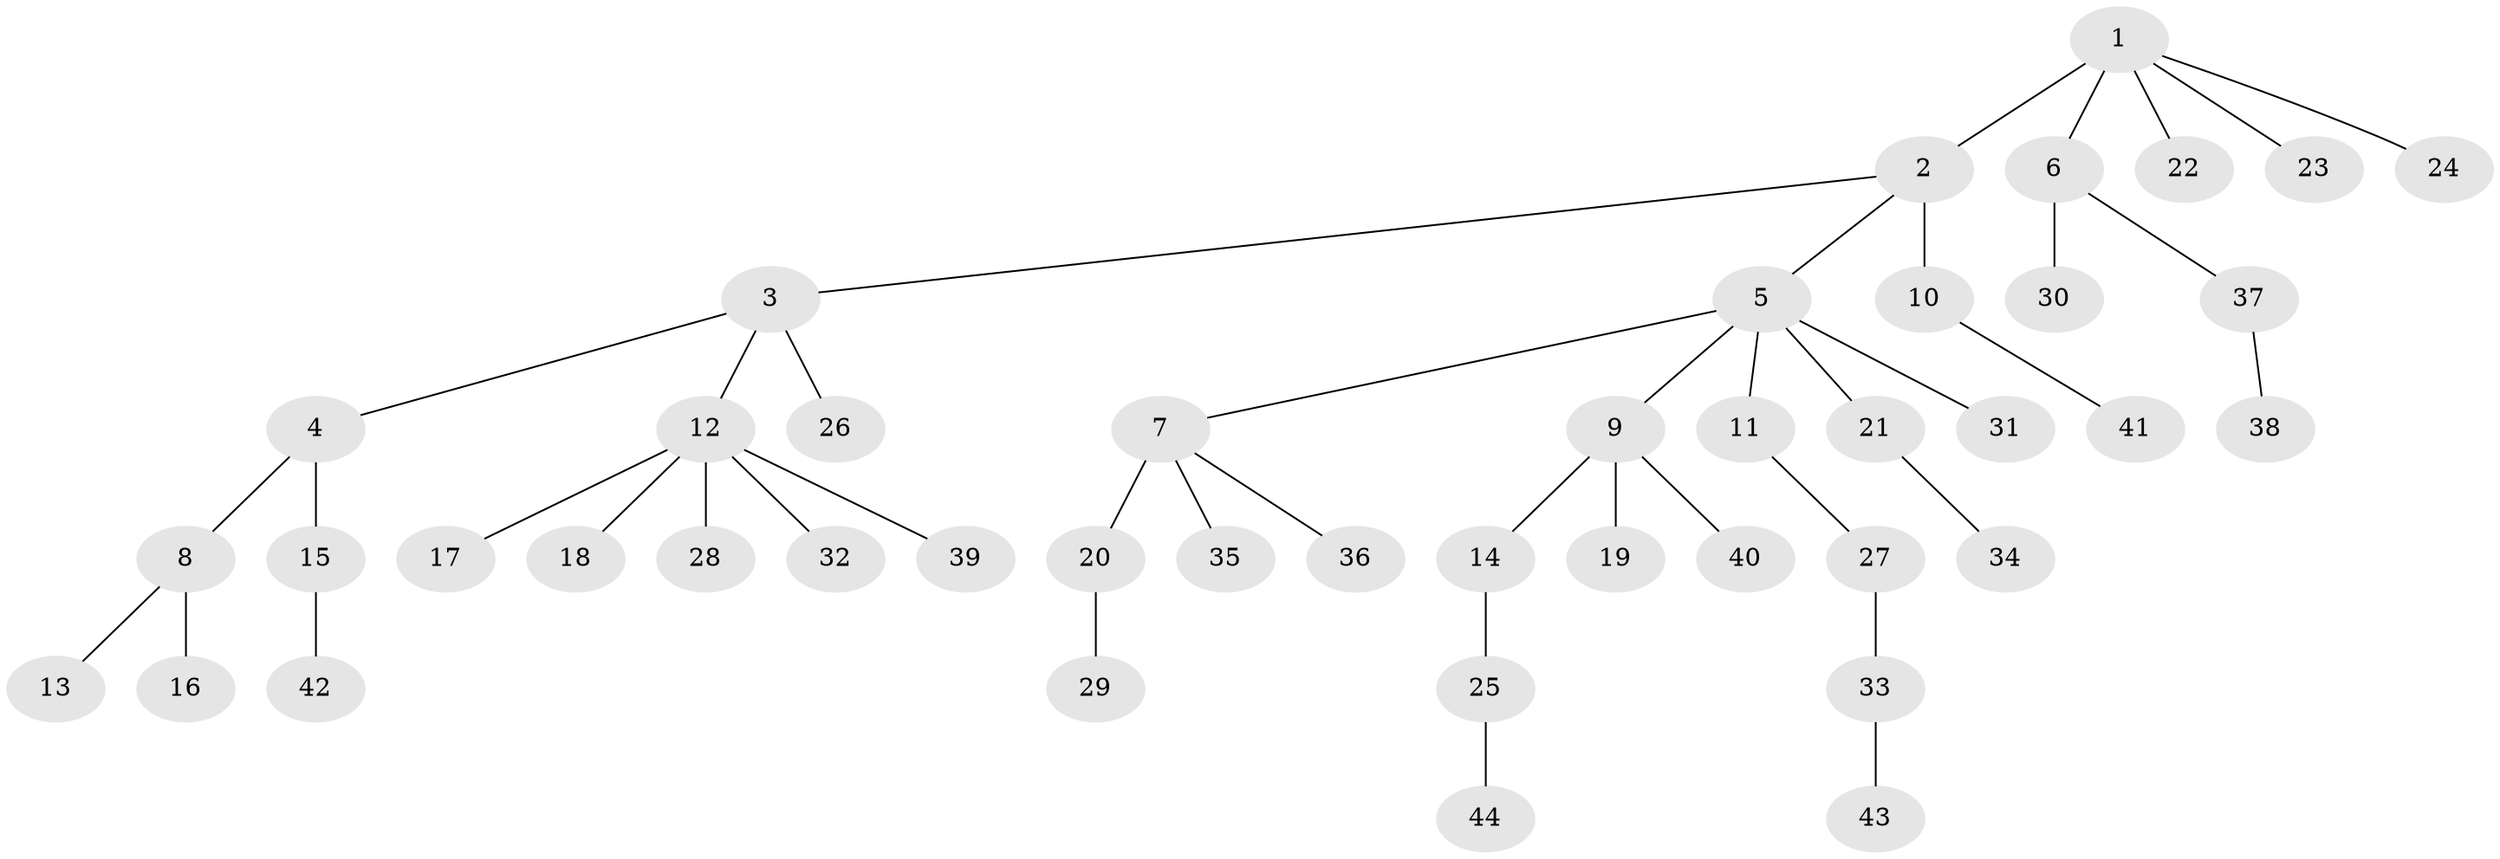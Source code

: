 // original degree distribution, {3: 0.15384615384615385, 6: 0.013986013986013986, 4: 0.055944055944055944, 5: 0.013986013986013986, 7: 0.006993006993006993, 2: 0.2937062937062937, 8: 0.006993006993006993, 1: 0.45454545454545453}
// Generated by graph-tools (version 1.1) at 2025/51/03/04/25 22:51:55]
// undirected, 44 vertices, 43 edges
graph export_dot {
  node [color=gray90,style=filled];
  1;
  2;
  3;
  4;
  5;
  6;
  7;
  8;
  9;
  10;
  11;
  12;
  13;
  14;
  15;
  16;
  17;
  18;
  19;
  20;
  21;
  22;
  23;
  24;
  25;
  26;
  27;
  28;
  29;
  30;
  31;
  32;
  33;
  34;
  35;
  36;
  37;
  38;
  39;
  40;
  41;
  42;
  43;
  44;
  1 -- 2 [weight=2.0];
  1 -- 6 [weight=1.0];
  1 -- 22 [weight=1.0];
  1 -- 23 [weight=1.0];
  1 -- 24 [weight=1.0];
  2 -- 3 [weight=1.0];
  2 -- 5 [weight=1.0];
  2 -- 10 [weight=1.0];
  3 -- 4 [weight=1.0];
  3 -- 12 [weight=1.0];
  3 -- 26 [weight=1.0];
  4 -- 8 [weight=1.0];
  4 -- 15 [weight=1.0];
  5 -- 7 [weight=1.0];
  5 -- 9 [weight=1.0];
  5 -- 11 [weight=1.0];
  5 -- 21 [weight=1.0];
  5 -- 31 [weight=1.0];
  6 -- 30 [weight=2.0];
  6 -- 37 [weight=1.0];
  7 -- 20 [weight=3.0];
  7 -- 35 [weight=1.0];
  7 -- 36 [weight=1.0];
  8 -- 13 [weight=1.0];
  8 -- 16 [weight=3.0];
  9 -- 14 [weight=1.0];
  9 -- 19 [weight=1.0];
  9 -- 40 [weight=1.0];
  10 -- 41 [weight=1.0];
  11 -- 27 [weight=1.0];
  12 -- 17 [weight=1.0];
  12 -- 18 [weight=1.0];
  12 -- 28 [weight=1.0];
  12 -- 32 [weight=1.0];
  12 -- 39 [weight=1.0];
  14 -- 25 [weight=1.0];
  15 -- 42 [weight=1.0];
  20 -- 29 [weight=1.0];
  21 -- 34 [weight=1.0];
  25 -- 44 [weight=1.0];
  27 -- 33 [weight=1.0];
  33 -- 43 [weight=1.0];
  37 -- 38 [weight=1.0];
}
